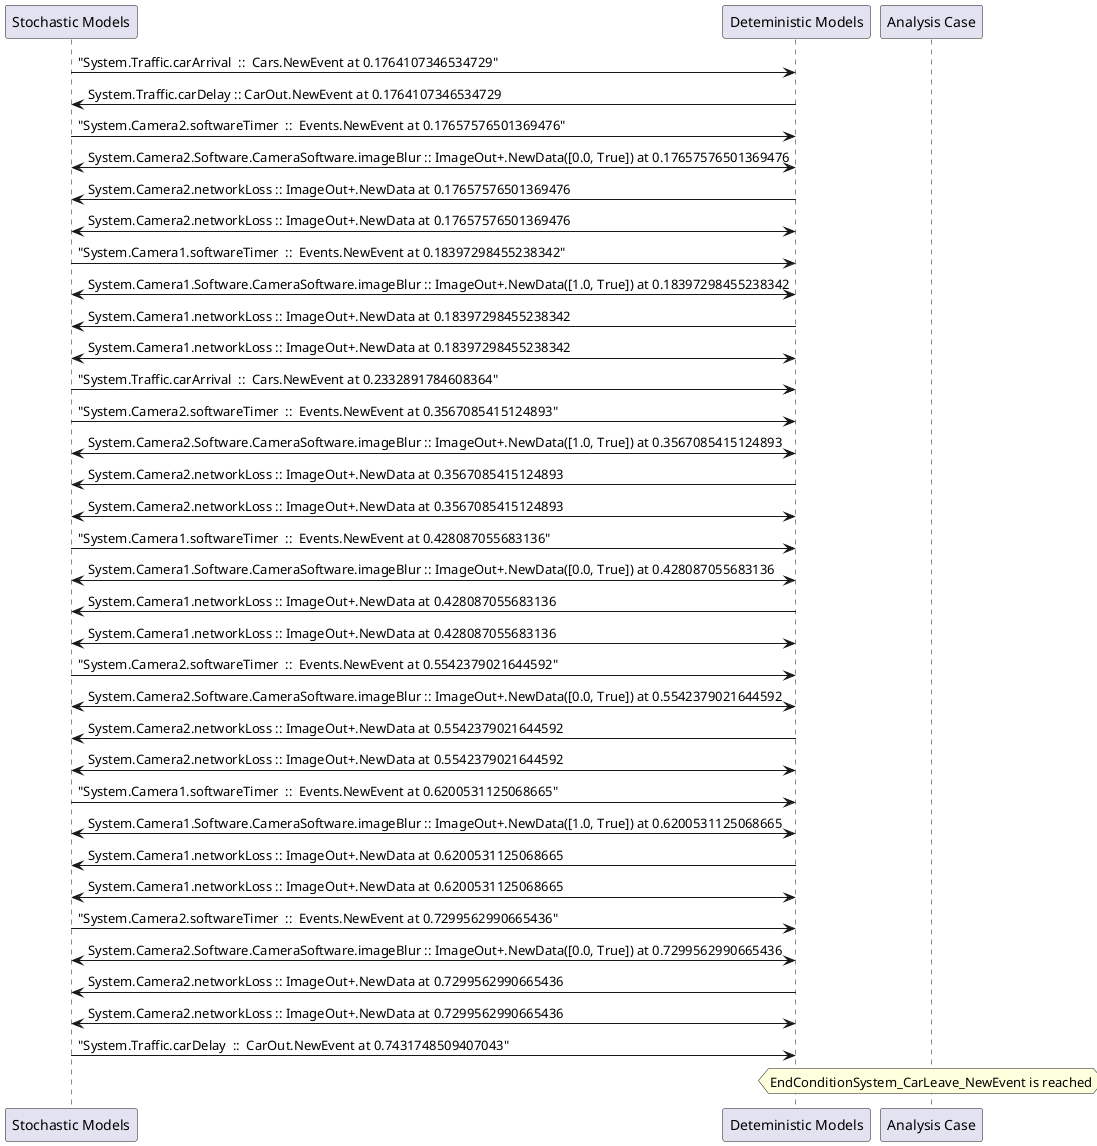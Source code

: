
	@startuml
	participant "Stochastic Models" as stochmodel
	participant "Deteministic Models" as detmodel
	participant "Analysis Case" as analysis
	{19851_stop} stochmodel -> detmodel : "System.Traffic.carArrival  ::  Cars.NewEvent at 0.1764107346534729"
{19860_start} detmodel -> stochmodel : System.Traffic.carDelay :: CarOut.NewEvent at 0.1764107346534729
{19835_stop} stochmodel -> detmodel : "System.Camera2.softwareTimer  ::  Events.NewEvent at 0.17657576501369476"
detmodel <-> stochmodel : System.Camera2.Software.CameraSoftware.imageBlur :: ImageOut+.NewData([0.0, True]) at 0.17657576501369476
detmodel -> stochmodel : System.Camera2.networkLoss :: ImageOut+.NewData at 0.17657576501369476
detmodel <-> stochmodel : System.Camera2.networkLoss :: ImageOut+.NewData at 0.17657576501369476
{19820_stop} stochmodel -> detmodel : "System.Camera1.softwareTimer  ::  Events.NewEvent at 0.18397298455238342"
detmodel <-> stochmodel : System.Camera1.Software.CameraSoftware.imageBlur :: ImageOut+.NewData([1.0, True]) at 0.18397298455238342
detmodel -> stochmodel : System.Camera1.networkLoss :: ImageOut+.NewData at 0.18397298455238342
detmodel <-> stochmodel : System.Camera1.networkLoss :: ImageOut+.NewData at 0.18397298455238342
{19852_stop} stochmodel -> detmodel : "System.Traffic.carArrival  ::  Cars.NewEvent at 0.2332891784608364"
{19836_stop} stochmodel -> detmodel : "System.Camera2.softwareTimer  ::  Events.NewEvent at 0.3567085415124893"
detmodel <-> stochmodel : System.Camera2.Software.CameraSoftware.imageBlur :: ImageOut+.NewData([1.0, True]) at 0.3567085415124893
detmodel -> stochmodel : System.Camera2.networkLoss :: ImageOut+.NewData at 0.3567085415124893
detmodel <-> stochmodel : System.Camera2.networkLoss :: ImageOut+.NewData at 0.3567085415124893
{19821_stop} stochmodel -> detmodel : "System.Camera1.softwareTimer  ::  Events.NewEvent at 0.428087055683136"
detmodel <-> stochmodel : System.Camera1.Software.CameraSoftware.imageBlur :: ImageOut+.NewData([0.0, True]) at 0.428087055683136
detmodel -> stochmodel : System.Camera1.networkLoss :: ImageOut+.NewData at 0.428087055683136
detmodel <-> stochmodel : System.Camera1.networkLoss :: ImageOut+.NewData at 0.428087055683136
{19837_stop} stochmodel -> detmodel : "System.Camera2.softwareTimer  ::  Events.NewEvent at 0.5542379021644592"
detmodel <-> stochmodel : System.Camera2.Software.CameraSoftware.imageBlur :: ImageOut+.NewData([0.0, True]) at 0.5542379021644592
detmodel -> stochmodel : System.Camera2.networkLoss :: ImageOut+.NewData at 0.5542379021644592
detmodel <-> stochmodel : System.Camera2.networkLoss :: ImageOut+.NewData at 0.5542379021644592
{19822_stop} stochmodel -> detmodel : "System.Camera1.softwareTimer  ::  Events.NewEvent at 0.6200531125068665"
detmodel <-> stochmodel : System.Camera1.Software.CameraSoftware.imageBlur :: ImageOut+.NewData([1.0, True]) at 0.6200531125068665
detmodel -> stochmodel : System.Camera1.networkLoss :: ImageOut+.NewData at 0.6200531125068665
detmodel <-> stochmodel : System.Camera1.networkLoss :: ImageOut+.NewData at 0.6200531125068665
{19838_stop} stochmodel -> detmodel : "System.Camera2.softwareTimer  ::  Events.NewEvent at 0.7299562990665436"
detmodel <-> stochmodel : System.Camera2.Software.CameraSoftware.imageBlur :: ImageOut+.NewData([0.0, True]) at 0.7299562990665436
detmodel -> stochmodel : System.Camera2.networkLoss :: ImageOut+.NewData at 0.7299562990665436
detmodel <-> stochmodel : System.Camera2.networkLoss :: ImageOut+.NewData at 0.7299562990665436
{19860_stop} stochmodel -> detmodel : "System.Traffic.carDelay  ::  CarOut.NewEvent at 0.7431748509407043"
{19860_start} <-> {19860_stop} : delay
hnote over analysis 
EndConditionSystem_CarLeave_NewEvent is reached
endnote
@enduml